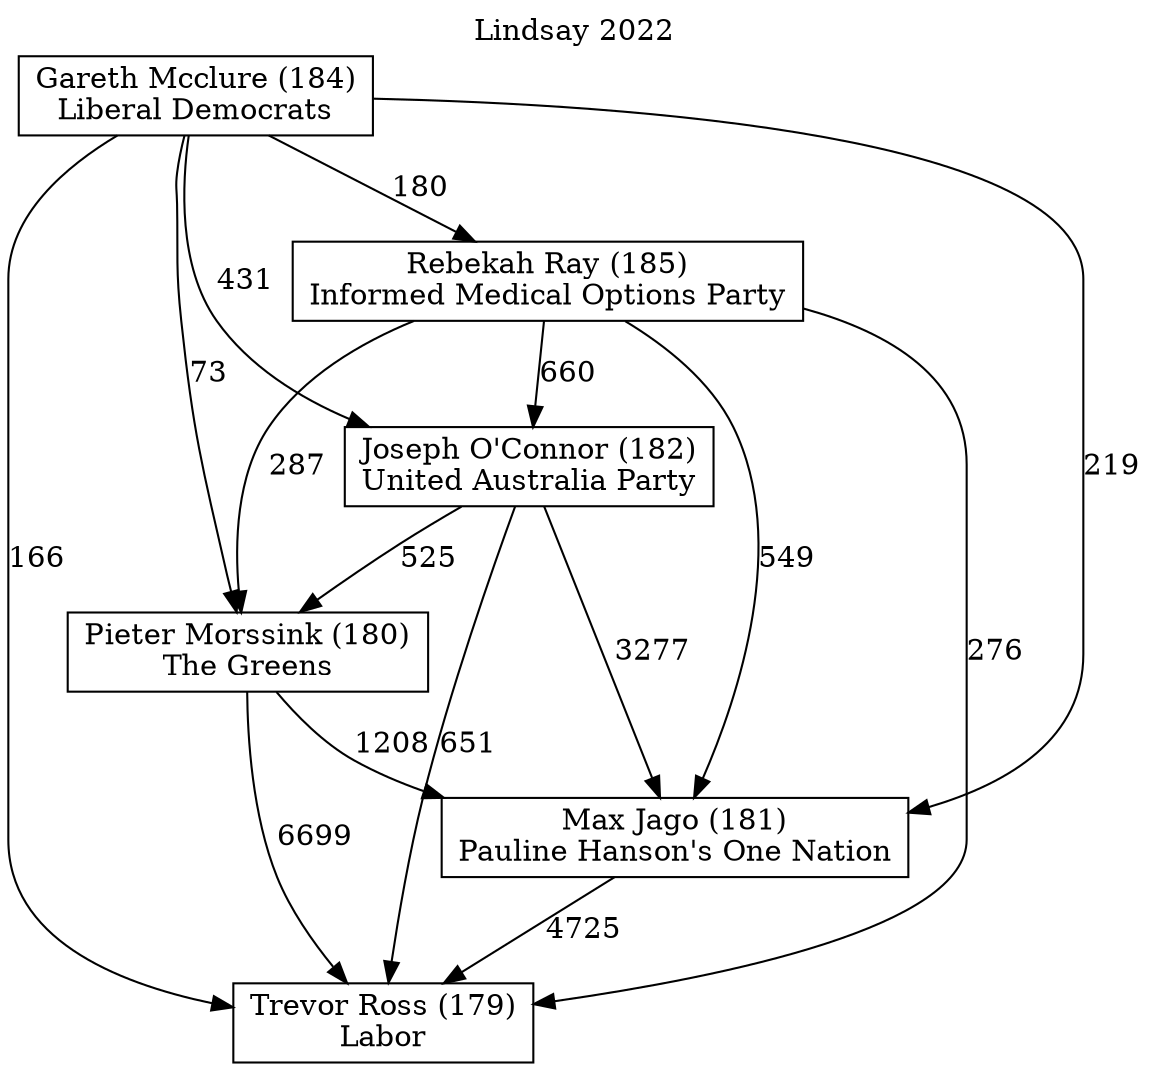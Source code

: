 // House preference flow
digraph "Trevor Ross (179)_Lindsay_2022" {
	graph [label="Lindsay 2022" labelloc=t mclimit=10]
	node [shape=box]
	"Trevor Ross (179)" [label="Trevor Ross (179)
Labor"]
	"Max Jago (181)" [label="Max Jago (181)
Pauline Hanson's One Nation"]
	"Pieter Morssink (180)" [label="Pieter Morssink (180)
The Greens"]
	"Joseph O'Connor (182)" [label="Joseph O'Connor (182)
United Australia Party"]
	"Rebekah Ray (185)" [label="Rebekah Ray (185)
Informed Medical Options Party"]
	"Gareth Mcclure (184)" [label="Gareth Mcclure (184)
Liberal Democrats"]
	"Max Jago (181)" -> "Trevor Ross (179)" [label=4725]
	"Pieter Morssink (180)" -> "Max Jago (181)" [label=1208]
	"Joseph O'Connor (182)" -> "Pieter Morssink (180)" [label=525]
	"Rebekah Ray (185)" -> "Joseph O'Connor (182)" [label=660]
	"Gareth Mcclure (184)" -> "Rebekah Ray (185)" [label=180]
	"Pieter Morssink (180)" -> "Trevor Ross (179)" [label=6699]
	"Joseph O'Connor (182)" -> "Trevor Ross (179)" [label=651]
	"Rebekah Ray (185)" -> "Trevor Ross (179)" [label=276]
	"Gareth Mcclure (184)" -> "Trevor Ross (179)" [label=166]
	"Gareth Mcclure (184)" -> "Joseph O'Connor (182)" [label=431]
	"Rebekah Ray (185)" -> "Pieter Morssink (180)" [label=287]
	"Gareth Mcclure (184)" -> "Pieter Morssink (180)" [label=73]
	"Joseph O'Connor (182)" -> "Max Jago (181)" [label=3277]
	"Rebekah Ray (185)" -> "Max Jago (181)" [label=549]
	"Gareth Mcclure (184)" -> "Max Jago (181)" [label=219]
}

